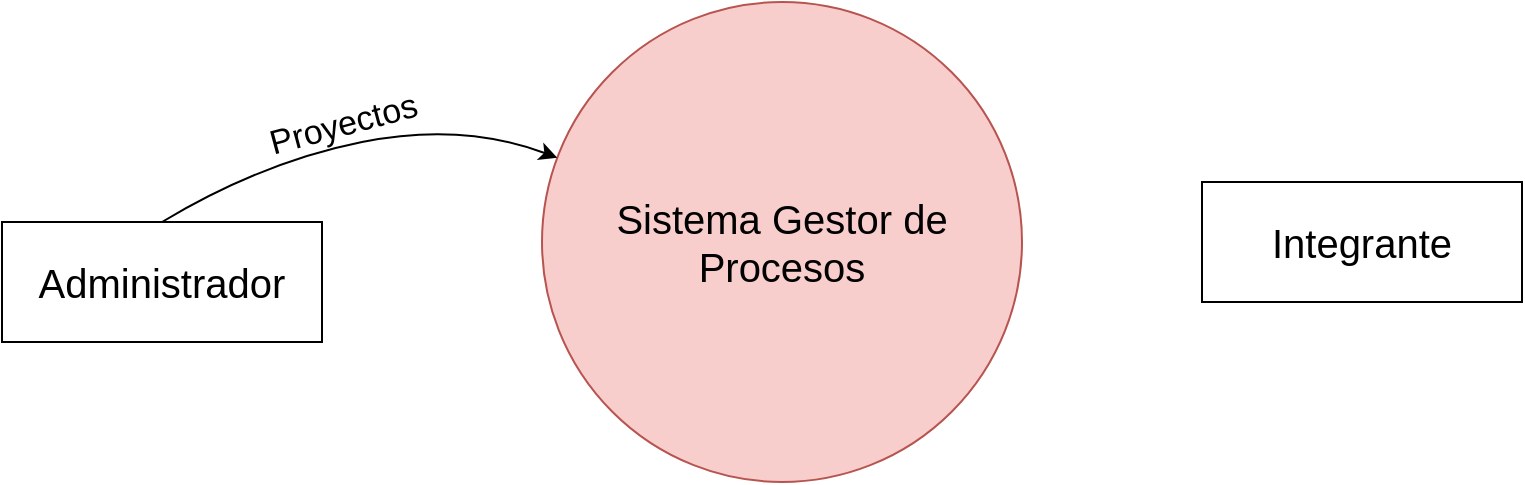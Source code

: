 <mxfile version="20.8.20" type="device"><diagram name="Página-1" id="kLUBH-dgrRBR1ktCL-li"><mxGraphModel dx="1004" dy="573" grid="1" gridSize="10" guides="1" tooltips="1" connect="1" arrows="1" fold="1" page="1" pageScale="1" pageWidth="827" pageHeight="1169" math="0" shadow="0"><root><mxCell id="0"/><mxCell id="1" parent="0"/><mxCell id="dpztkDQRf9N8iWcufOfU-1" value="&lt;font style=&quot;font-size: 20px;&quot;&gt;Sistema Gestor de Procesos&lt;/font&gt;" style="ellipse;whiteSpace=wrap;html=1;aspect=fixed;fillColor=#f8cecc;strokeColor=#b85450;" vertex="1" parent="1"><mxGeometry x="290" y="110" width="240" height="240" as="geometry"/></mxCell><mxCell id="dpztkDQRf9N8iWcufOfU-2" value="Administrador" style="rounded=0;whiteSpace=wrap;html=1;fontSize=20;" vertex="1" parent="1"><mxGeometry x="20" y="220" width="160" height="60" as="geometry"/></mxCell><mxCell id="dpztkDQRf9N8iWcufOfU-3" value="Integrante" style="rounded=0;whiteSpace=wrap;html=1;fontSize=20;" vertex="1" parent="1"><mxGeometry x="620" y="200" width="160" height="60" as="geometry"/></mxCell><mxCell id="dpztkDQRf9N8iWcufOfU-6" value="&lt;font style=&quot;font-size: 17px;&quot;&gt;Proyectos&lt;/font&gt;" style="text;html=1;align=center;verticalAlign=middle;resizable=0;points=[];autosize=1;strokeColor=none;fillColor=none;fontSize=20;rotation=-15;" vertex="1" parent="1"><mxGeometry x="140" y="150" width="100" height="40" as="geometry"/></mxCell><mxCell id="dpztkDQRf9N8iWcufOfU-8" value="" style="curved=1;endArrow=classic;html=1;rounded=0;fontSize=17;exitX=0.5;exitY=0;exitDx=0;exitDy=0;" edge="1" parent="1" source="dpztkDQRf9N8iWcufOfU-2" target="dpztkDQRf9N8iWcufOfU-1"><mxGeometry width="50" height="50" relative="1" as="geometry"><mxPoint x="200" y="480" as="sourcePoint"/><mxPoint x="120" y="370" as="targetPoint"/><Array as="points"><mxPoint x="150" y="190"/><mxPoint x="250" y="170"/></Array></mxGeometry></mxCell></root></mxGraphModel></diagram></mxfile>